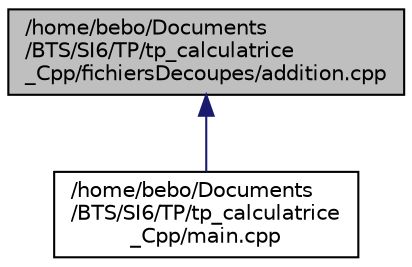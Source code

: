 digraph "/home/bebo/Documents/BTS/SI6/TP/tp_calculatrice_Cpp/fichiersDecoupes/addition.cpp"
{
  edge [fontname="Helvetica",fontsize="10",labelfontname="Helvetica",labelfontsize="10"];
  node [fontname="Helvetica",fontsize="10",shape=record];
  Node1 [label="/home/bebo/Documents\l/BTS/SI6/TP/tp_calculatrice\l_Cpp/fichiersDecoupes/addition.cpp",height=0.2,width=0.4,color="black", fillcolor="grey75", style="filled" fontcolor="black"];
  Node1 -> Node2 [dir="back",color="midnightblue",fontsize="10",style="solid"];
  Node2 [label="/home/bebo/Documents\l/BTS/SI6/TP/tp_calculatrice\l_Cpp/main.cpp",height=0.2,width=0.4,color="black", fillcolor="white", style="filled",URL="$main_8cpp.html",tooltip="Calculatrice affichant le résultat des valeurs définit au préalable dans le programme. "];
}
